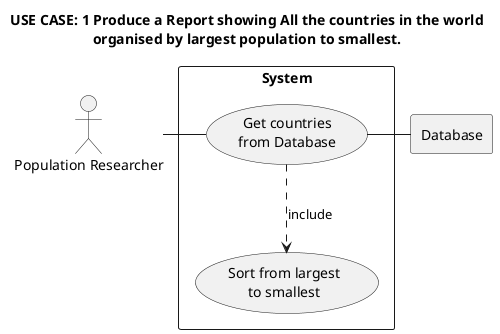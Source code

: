 @startuml

title
USE CASE: 1 Produce a Report showing All the countries in the world
organised by largest population to smallest.
end title

actor PR as "Population Researcher"

rectangle Database

rectangle "System" {
    usecase UC1 as "Get countries
    from Database"

    usecase UCa as "Sort from largest
    to smallest"

    PR - UC1
    UC1 ..> UCa : include
    UC1 - Database
}

@enduml